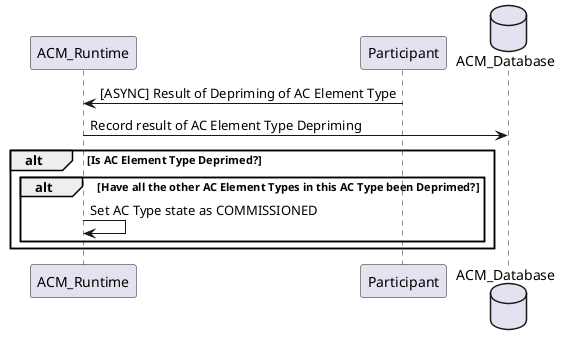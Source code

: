 @startuml
participant ACM_Runtime
participant Participant
database ACM_Database

ACM_Runtime <- Participant: [ASYNC] Result of Depriming of AC Element Type
ACM_Runtime -> ACM_Database: Record result of AC Element Type Depriming

alt Is AC Element Type Deprimed?
 alt Have all the other AC Element Types in this AC Type been Deprimed?
  ACM_Runtime -> ACM_Runtime: Set AC Type state as COMMISSIONED
 end
end

@enduml
